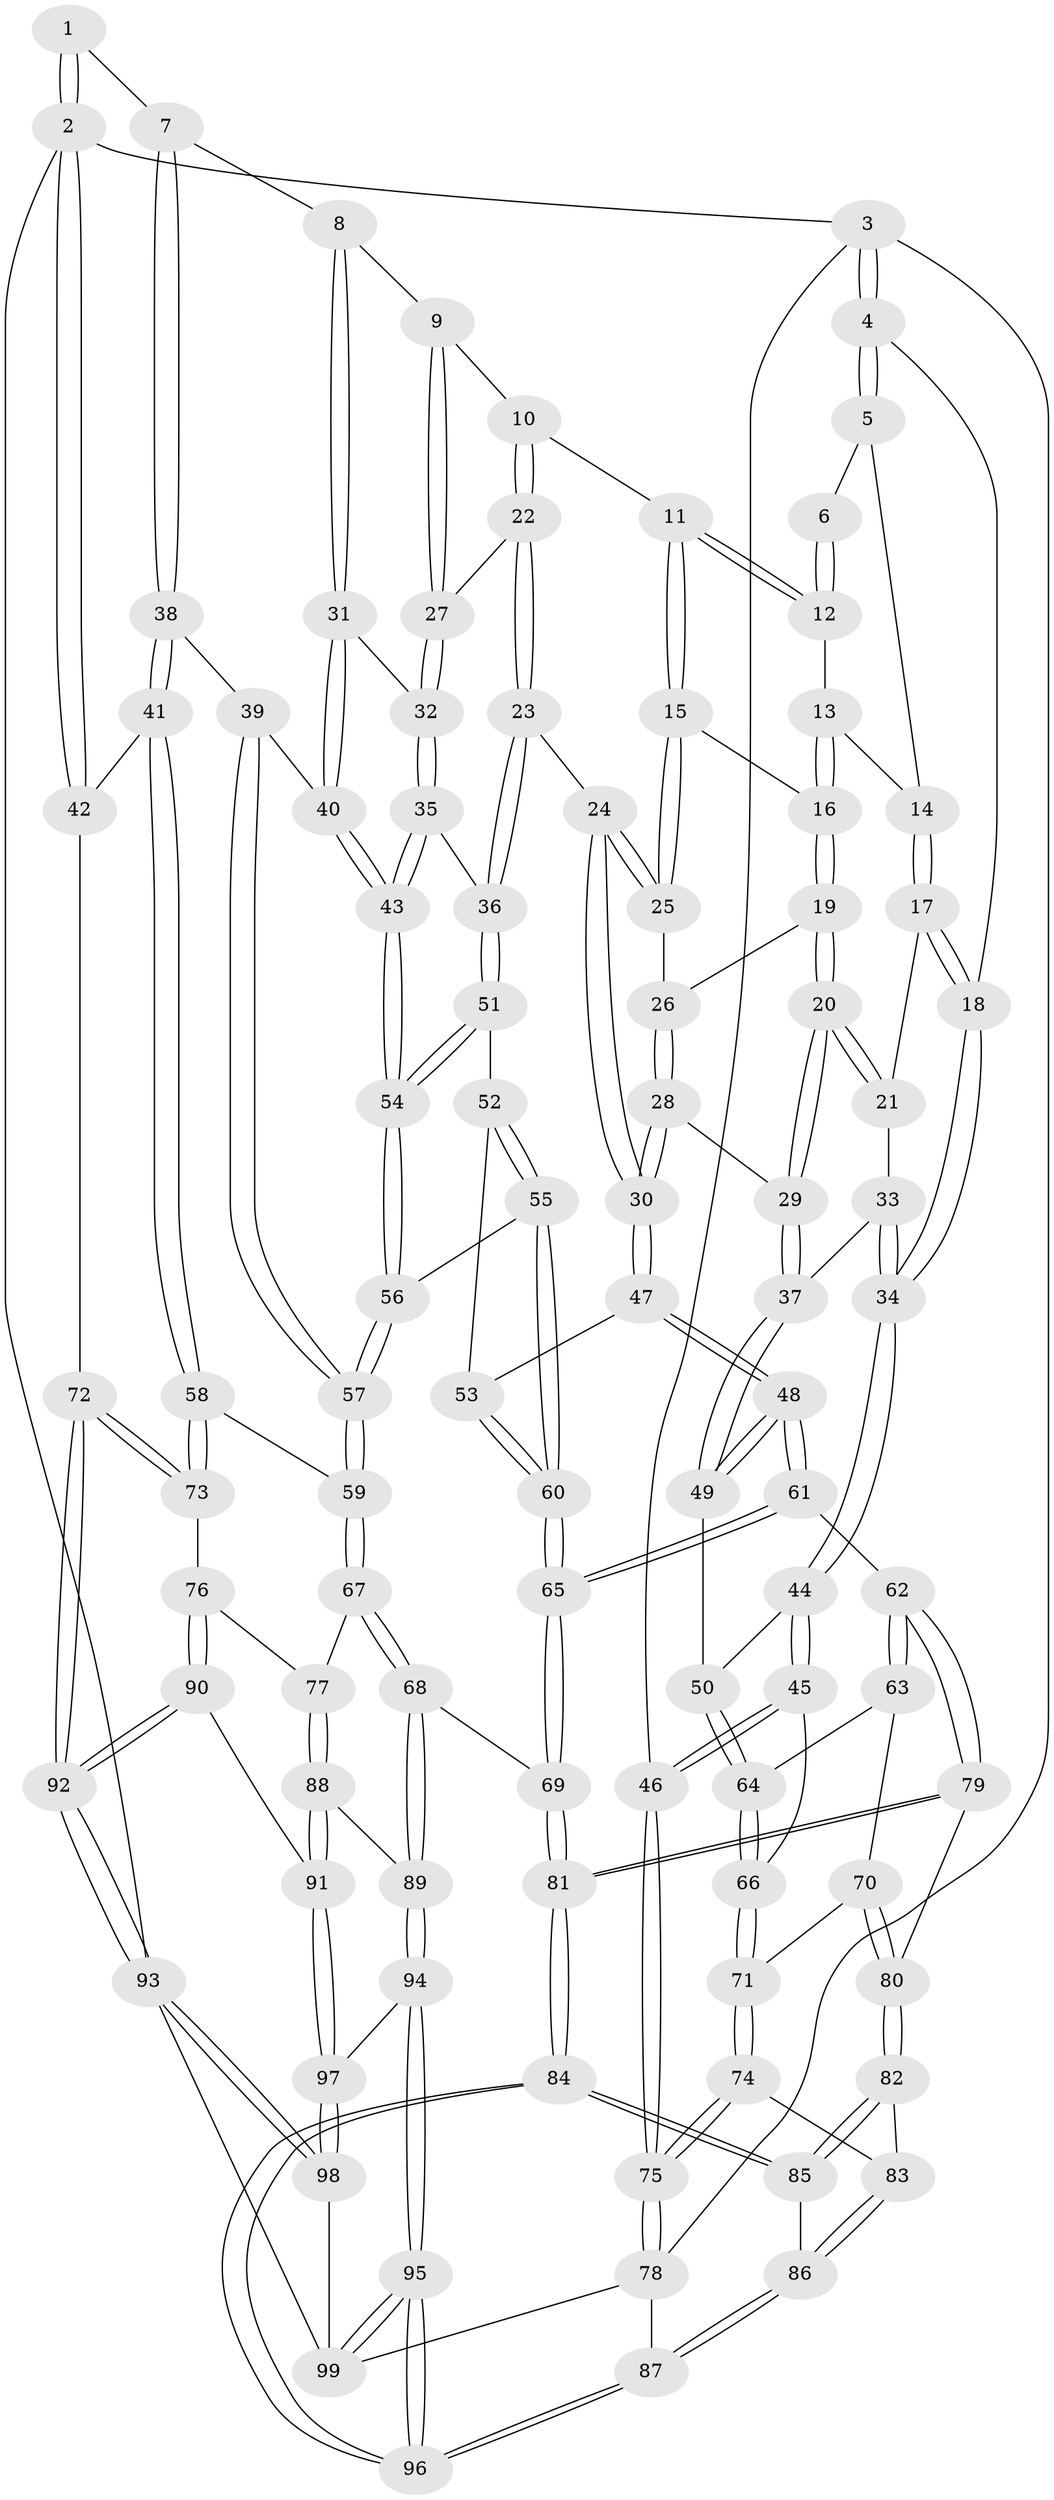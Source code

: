 // Generated by graph-tools (version 1.1) at 2025/27/03/15/25 16:27:56]
// undirected, 99 vertices, 244 edges
graph export_dot {
graph [start="1"]
  node [color=gray90,style=filled];
  1 [pos="+0.7994046840965996+0"];
  2 [pos="+1+0"];
  3 [pos="+0+0"];
  4 [pos="+0+0"];
  5 [pos="+0.2346247271064263+0"];
  6 [pos="+0.6934705169245119+0"];
  7 [pos="+0.8513658925949753+0.10067179787330366"];
  8 [pos="+0.73889277914402+0.13877235148243913"];
  9 [pos="+0.6996593246910936+0.13230991646696558"];
  10 [pos="+0.59683576792815+0.04255935936065004"];
  11 [pos="+0.596160403382935+0.04123257981106529"];
  12 [pos="+0.6033068813673412+0.012344218472552869"];
  13 [pos="+0.37179743130449056+0.014558932502624286"];
  14 [pos="+0.29898715861281233+0"];
  15 [pos="+0.5001586126352922+0.0956286621593752"];
  16 [pos="+0.39926188952181957+0.05182084881902148"];
  17 [pos="+0.26652566595449567+0.10233361403552134"];
  18 [pos="+0.139052757667978+0.18263556759260183"];
  19 [pos="+0.38792572661755387+0.14325577249945365"];
  20 [pos="+0.3301038786443787+0.1898472721584329"];
  21 [pos="+0.2915623125063017+0.15710434500654766"];
  22 [pos="+0.6010608815408328+0.18096902669993148"];
  23 [pos="+0.5357759390843155+0.23391853983699953"];
  24 [pos="+0.5304847248345876+0.2326509453331892"];
  25 [pos="+0.4983031916291618+0.1307267727768171"];
  26 [pos="+0.42239827794272466+0.1708355270860792"];
  27 [pos="+0.6386804521676875+0.18672493549110086"];
  28 [pos="+0.4374917287275707+0.23889157166639888"];
  29 [pos="+0.3331079713998266+0.20801827693047814"];
  30 [pos="+0.459230965142486+0.2617348019995386"];
  31 [pos="+0.7075758745822991+0.22596954913630948"];
  32 [pos="+0.6551130681932018+0.20962334417668527"];
  33 [pos="+0.23875005239545005+0.20719523475379528"];
  34 [pos="+0.13245554831518278+0.258462836125534"];
  35 [pos="+0.6432769702936069+0.2471812445666783"];
  36 [pos="+0.5636585203046846+0.2667531923063746"];
  37 [pos="+0.317460569679704+0.24611924734440838"];
  38 [pos="+0.9318617347203034+0.20958622647734995"];
  39 [pos="+0.8475646671194136+0.27017668561661395"];
  40 [pos="+0.7279355957678783+0.28702925087078307"];
  41 [pos="+1+0.2359835286068349"];
  42 [pos="+1+0.25450414183247094"];
  43 [pos="+0.7044695326825111+0.3090181931900357"];
  44 [pos="+0.12061976041083862+0.29500767769867103"];
  45 [pos="+0.05918023451317096+0.32678041542609054"];
  46 [pos="+0+0.3119279410065089"];
  47 [pos="+0.4190063788866252+0.3446249548154719"];
  48 [pos="+0.4094953865649808+0.3525841052075353"];
  49 [pos="+0.30468898488631185+0.3021815597242225"];
  50 [pos="+0.21820489347526423+0.3298941864912076"];
  51 [pos="+0.5681101461724306+0.27686662862066097"];
  52 [pos="+0.5700742326922104+0.311450332437014"];
  53 [pos="+0.5112337107188298+0.36426996065385486"];
  54 [pos="+0.7019930342228964+0.3130464853720913"];
  55 [pos="+0.6420869067232157+0.425014118338395"];
  56 [pos="+0.6793074108501386+0.4099202610545503"];
  57 [pos="+0.7934207950692171+0.4552048540571249"];
  58 [pos="+0.8730297031148364+0.46858776052402185"];
  59 [pos="+0.7968612499124944+0.45946331380753364"];
  60 [pos="+0.5940523393802274+0.47356114846756403"];
  61 [pos="+0.3978809122312571+0.4819655387917083"];
  62 [pos="+0.35851948221792274+0.4975127175252977"];
  63 [pos="+0.27705766749558464+0.4600592600256312"];
  64 [pos="+0.25834689203318795+0.4325250765440419"];
  65 [pos="+0.5501152048365947+0.5549555368538029"];
  66 [pos="+0.1100071020388223+0.47232566021839884"];
  67 [pos="+0.7637351092128468+0.5824353652352586"];
  68 [pos="+0.6287213960629563+0.681855259185459"];
  69 [pos="+0.5790583196112687+0.6466864763168227"];
  70 [pos="+0.173328754358874+0.5325302012339149"];
  71 [pos="+0.11921955855446408+0.5319777802429888"];
  72 [pos="+1+0.57027919088148"];
  73 [pos="+1+0.5809041470283979"];
  74 [pos="+0.09317081780041174+0.5725415831834365"];
  75 [pos="+0+0.6675382855322398"];
  76 [pos="+0.9328299273155269+0.6309567602517484"];
  77 [pos="+0.9108673998659746+0.6349983068380319"];
  78 [pos="+0+0.7461759904195701"];
  79 [pos="+0.3141639959497106+0.5887624909751028"];
  80 [pos="+0.25881309821720516+0.596902180870574"];
  81 [pos="+0.3722712662392546+0.7460584808827961"];
  82 [pos="+0.2172665367871189+0.6432518273745319"];
  83 [pos="+0.12324066171651606+0.6196058013024581"];
  84 [pos="+0.27577074952773045+0.8980682952000372"];
  85 [pos="+0.23676691640476805+0.818662367913387"];
  86 [pos="+0.1274267839522542+0.696593483187933"];
  87 [pos="+0+0.7770540331229012"];
  88 [pos="+0.7207211613948655+0.8169392566133739"];
  89 [pos="+0.6751708263543783+0.7796398385874164"];
  90 [pos="+0.9206669797639128+0.7944663436514724"];
  91 [pos="+0.7785939147320085+0.9018278673146007"];
  92 [pos="+1+0.7891886808410851"];
  93 [pos="+1+1"];
  94 [pos="+0.4050396079925501+0.9659124195747523"];
  95 [pos="+0.30121516474908705+1"];
  96 [pos="+0.27254406236477985+0.9175524261182781"];
  97 [pos="+0.792449858871612+0.961892586288833"];
  98 [pos="+0.9101907217650272+1"];
  99 [pos="+0.2916167077933102+1"];
  1 -- 2;
  1 -- 2;
  1 -- 7;
  2 -- 3;
  2 -- 42;
  2 -- 42;
  2 -- 93;
  3 -- 4;
  3 -- 4;
  3 -- 46;
  3 -- 78;
  4 -- 5;
  4 -- 5;
  4 -- 18;
  5 -- 6;
  5 -- 14;
  6 -- 12;
  6 -- 12;
  7 -- 8;
  7 -- 38;
  7 -- 38;
  8 -- 9;
  8 -- 31;
  8 -- 31;
  9 -- 10;
  9 -- 27;
  9 -- 27;
  10 -- 11;
  10 -- 22;
  10 -- 22;
  11 -- 12;
  11 -- 12;
  11 -- 15;
  11 -- 15;
  12 -- 13;
  13 -- 14;
  13 -- 16;
  13 -- 16;
  14 -- 17;
  14 -- 17;
  15 -- 16;
  15 -- 25;
  15 -- 25;
  16 -- 19;
  16 -- 19;
  17 -- 18;
  17 -- 18;
  17 -- 21;
  18 -- 34;
  18 -- 34;
  19 -- 20;
  19 -- 20;
  19 -- 26;
  20 -- 21;
  20 -- 21;
  20 -- 29;
  20 -- 29;
  21 -- 33;
  22 -- 23;
  22 -- 23;
  22 -- 27;
  23 -- 24;
  23 -- 36;
  23 -- 36;
  24 -- 25;
  24 -- 25;
  24 -- 30;
  24 -- 30;
  25 -- 26;
  26 -- 28;
  26 -- 28;
  27 -- 32;
  27 -- 32;
  28 -- 29;
  28 -- 30;
  28 -- 30;
  29 -- 37;
  29 -- 37;
  30 -- 47;
  30 -- 47;
  31 -- 32;
  31 -- 40;
  31 -- 40;
  32 -- 35;
  32 -- 35;
  33 -- 34;
  33 -- 34;
  33 -- 37;
  34 -- 44;
  34 -- 44;
  35 -- 36;
  35 -- 43;
  35 -- 43;
  36 -- 51;
  36 -- 51;
  37 -- 49;
  37 -- 49;
  38 -- 39;
  38 -- 41;
  38 -- 41;
  39 -- 40;
  39 -- 57;
  39 -- 57;
  40 -- 43;
  40 -- 43;
  41 -- 42;
  41 -- 58;
  41 -- 58;
  42 -- 72;
  43 -- 54;
  43 -- 54;
  44 -- 45;
  44 -- 45;
  44 -- 50;
  45 -- 46;
  45 -- 46;
  45 -- 66;
  46 -- 75;
  46 -- 75;
  47 -- 48;
  47 -- 48;
  47 -- 53;
  48 -- 49;
  48 -- 49;
  48 -- 61;
  48 -- 61;
  49 -- 50;
  50 -- 64;
  50 -- 64;
  51 -- 52;
  51 -- 54;
  51 -- 54;
  52 -- 53;
  52 -- 55;
  52 -- 55;
  53 -- 60;
  53 -- 60;
  54 -- 56;
  54 -- 56;
  55 -- 56;
  55 -- 60;
  55 -- 60;
  56 -- 57;
  56 -- 57;
  57 -- 59;
  57 -- 59;
  58 -- 59;
  58 -- 73;
  58 -- 73;
  59 -- 67;
  59 -- 67;
  60 -- 65;
  60 -- 65;
  61 -- 62;
  61 -- 65;
  61 -- 65;
  62 -- 63;
  62 -- 63;
  62 -- 79;
  62 -- 79;
  63 -- 64;
  63 -- 70;
  64 -- 66;
  64 -- 66;
  65 -- 69;
  65 -- 69;
  66 -- 71;
  66 -- 71;
  67 -- 68;
  67 -- 68;
  67 -- 77;
  68 -- 69;
  68 -- 89;
  68 -- 89;
  69 -- 81;
  69 -- 81;
  70 -- 71;
  70 -- 80;
  70 -- 80;
  71 -- 74;
  71 -- 74;
  72 -- 73;
  72 -- 73;
  72 -- 92;
  72 -- 92;
  73 -- 76;
  74 -- 75;
  74 -- 75;
  74 -- 83;
  75 -- 78;
  75 -- 78;
  76 -- 77;
  76 -- 90;
  76 -- 90;
  77 -- 88;
  77 -- 88;
  78 -- 87;
  78 -- 99;
  79 -- 80;
  79 -- 81;
  79 -- 81;
  80 -- 82;
  80 -- 82;
  81 -- 84;
  81 -- 84;
  82 -- 83;
  82 -- 85;
  82 -- 85;
  83 -- 86;
  83 -- 86;
  84 -- 85;
  84 -- 85;
  84 -- 96;
  84 -- 96;
  85 -- 86;
  86 -- 87;
  86 -- 87;
  87 -- 96;
  87 -- 96;
  88 -- 89;
  88 -- 91;
  88 -- 91;
  89 -- 94;
  89 -- 94;
  90 -- 91;
  90 -- 92;
  90 -- 92;
  91 -- 97;
  91 -- 97;
  92 -- 93;
  92 -- 93;
  93 -- 98;
  93 -- 98;
  93 -- 99;
  94 -- 95;
  94 -- 95;
  94 -- 97;
  95 -- 96;
  95 -- 96;
  95 -- 99;
  95 -- 99;
  97 -- 98;
  97 -- 98;
  98 -- 99;
}

